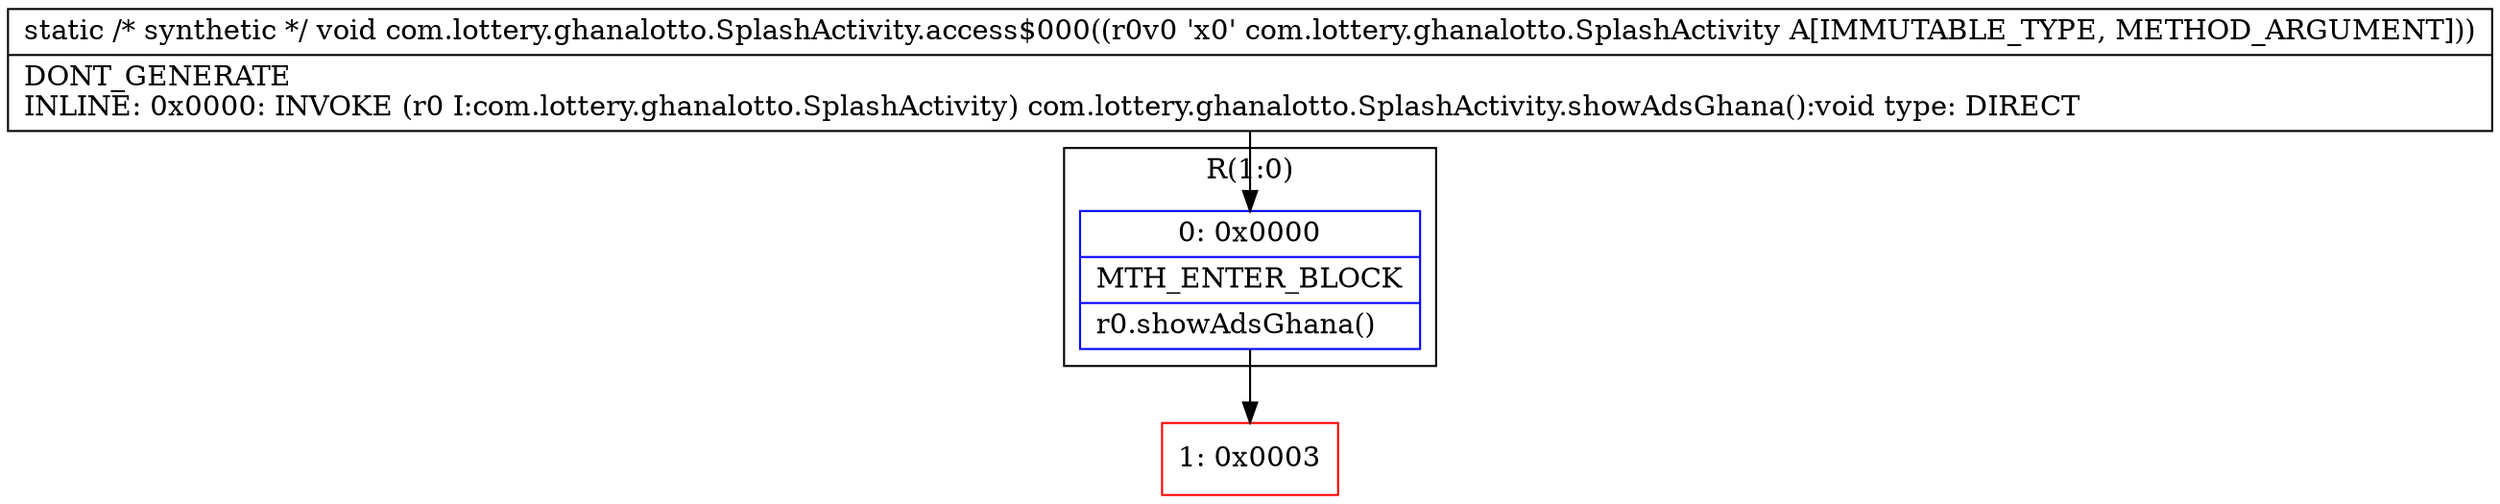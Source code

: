 digraph "CFG forcom.lottery.ghanalotto.SplashActivity.access$000(Lcom\/lottery\/ghanalotto\/SplashActivity;)V" {
subgraph cluster_Region_1106469560 {
label = "R(1:0)";
node [shape=record,color=blue];
Node_0 [shape=record,label="{0\:\ 0x0000|MTH_ENTER_BLOCK\l|r0.showAdsGhana()\l}"];
}
Node_1 [shape=record,color=red,label="{1\:\ 0x0003}"];
MethodNode[shape=record,label="{static \/* synthetic *\/ void com.lottery.ghanalotto.SplashActivity.access$000((r0v0 'x0' com.lottery.ghanalotto.SplashActivity A[IMMUTABLE_TYPE, METHOD_ARGUMENT]))  | DONT_GENERATE\lINLINE: 0x0000: INVOKE  (r0 I:com.lottery.ghanalotto.SplashActivity) com.lottery.ghanalotto.SplashActivity.showAdsGhana():void type: DIRECT\l}"];
MethodNode -> Node_0;
Node_0 -> Node_1;
}

